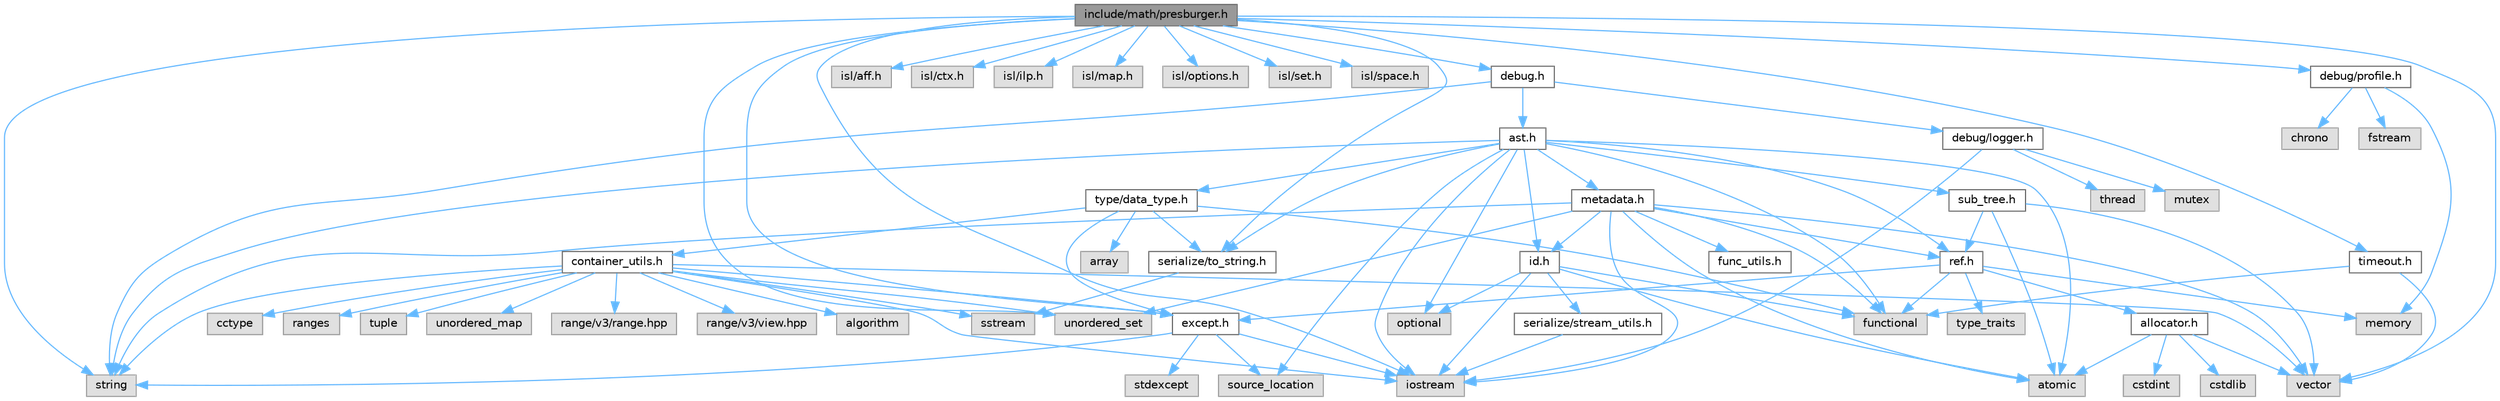 digraph "include/math/presburger.h"
{
 // LATEX_PDF_SIZE
  bgcolor="transparent";
  edge [fontname=Helvetica,fontsize=10,labelfontname=Helvetica,labelfontsize=10];
  node [fontname=Helvetica,fontsize=10,shape=box,height=0.2,width=0.4];
  Node1 [label="include/math/presburger.h",height=0.2,width=0.4,color="gray40", fillcolor="grey60", style="filled", fontcolor="black",tooltip=" "];
  Node1 -> Node2 [color="steelblue1",style="solid"];
  Node2 [label="iostream",height=0.2,width=0.4,color="grey60", fillcolor="#E0E0E0", style="filled",tooltip=" "];
  Node1 -> Node3 [color="steelblue1",style="solid"];
  Node3 [label="string",height=0.2,width=0.4,color="grey60", fillcolor="#E0E0E0", style="filled",tooltip=" "];
  Node1 -> Node4 [color="steelblue1",style="solid"];
  Node4 [label="unordered_set",height=0.2,width=0.4,color="grey60", fillcolor="#E0E0E0", style="filled",tooltip=" "];
  Node1 -> Node5 [color="steelblue1",style="solid"];
  Node5 [label="vector",height=0.2,width=0.4,color="grey60", fillcolor="#E0E0E0", style="filled",tooltip=" "];
  Node1 -> Node6 [color="steelblue1",style="solid"];
  Node6 [label="isl/aff.h",height=0.2,width=0.4,color="grey60", fillcolor="#E0E0E0", style="filled",tooltip=" "];
  Node1 -> Node7 [color="steelblue1",style="solid"];
  Node7 [label="isl/ctx.h",height=0.2,width=0.4,color="grey60", fillcolor="#E0E0E0", style="filled",tooltip=" "];
  Node1 -> Node8 [color="steelblue1",style="solid"];
  Node8 [label="isl/ilp.h",height=0.2,width=0.4,color="grey60", fillcolor="#E0E0E0", style="filled",tooltip=" "];
  Node1 -> Node9 [color="steelblue1",style="solid"];
  Node9 [label="isl/map.h",height=0.2,width=0.4,color="grey60", fillcolor="#E0E0E0", style="filled",tooltip=" "];
  Node1 -> Node10 [color="steelblue1",style="solid"];
  Node10 [label="isl/options.h",height=0.2,width=0.4,color="grey60", fillcolor="#E0E0E0", style="filled",tooltip=" "];
  Node1 -> Node11 [color="steelblue1",style="solid"];
  Node11 [label="isl/set.h",height=0.2,width=0.4,color="grey60", fillcolor="#E0E0E0", style="filled",tooltip=" "];
  Node1 -> Node12 [color="steelblue1",style="solid"];
  Node12 [label="isl/space.h",height=0.2,width=0.4,color="grey60", fillcolor="#E0E0E0", style="filled",tooltip=" "];
  Node1 -> Node13 [color="steelblue1",style="solid"];
  Node13 [label="debug.h",height=0.2,width=0.4,color="grey40", fillcolor="white", style="filled",URL="$debug_8h.html",tooltip=" "];
  Node13 -> Node3 [color="steelblue1",style="solid"];
  Node13 -> Node14 [color="steelblue1",style="solid"];
  Node14 [label="ast.h",height=0.2,width=0.4,color="grey40", fillcolor="white", style="filled",URL="$ast_8h.html",tooltip=" "];
  Node14 -> Node15 [color="steelblue1",style="solid"];
  Node15 [label="atomic",height=0.2,width=0.4,color="grey60", fillcolor="#E0E0E0", style="filled",tooltip=" "];
  Node14 -> Node16 [color="steelblue1",style="solid"];
  Node16 [label="functional",height=0.2,width=0.4,color="grey60", fillcolor="#E0E0E0", style="filled",tooltip=" "];
  Node14 -> Node2 [color="steelblue1",style="solid"];
  Node14 -> Node17 [color="steelblue1",style="solid"];
  Node17 [label="optional",height=0.2,width=0.4,color="grey60", fillcolor="#E0E0E0", style="filled",tooltip=" "];
  Node14 -> Node18 [color="steelblue1",style="solid"];
  Node18 [label="source_location",height=0.2,width=0.4,color="grey60", fillcolor="#E0E0E0", style="filled",tooltip=" "];
  Node14 -> Node3 [color="steelblue1",style="solid"];
  Node14 -> Node19 [color="steelblue1",style="solid"];
  Node19 [label="id.h",height=0.2,width=0.4,color="grey40", fillcolor="white", style="filled",URL="$id_8h.html",tooltip=" "];
  Node19 -> Node15 [color="steelblue1",style="solid"];
  Node19 -> Node16 [color="steelblue1",style="solid"];
  Node19 -> Node2 [color="steelblue1",style="solid"];
  Node19 -> Node17 [color="steelblue1",style="solid"];
  Node19 -> Node20 [color="steelblue1",style="solid"];
  Node20 [label="serialize/stream_utils.h",height=0.2,width=0.4,color="grey40", fillcolor="white", style="filled",URL="$stream__utils_8h.html",tooltip=" "];
  Node20 -> Node2 [color="steelblue1",style="solid"];
  Node14 -> Node21 [color="steelblue1",style="solid"];
  Node21 [label="metadata.h",height=0.2,width=0.4,color="grey40", fillcolor="white", style="filled",URL="$metadata_8h.html",tooltip=" "];
  Node21 -> Node15 [color="steelblue1",style="solid"];
  Node21 -> Node16 [color="steelblue1",style="solid"];
  Node21 -> Node2 [color="steelblue1",style="solid"];
  Node21 -> Node3 [color="steelblue1",style="solid"];
  Node21 -> Node4 [color="steelblue1",style="solid"];
  Node21 -> Node5 [color="steelblue1",style="solid"];
  Node21 -> Node22 [color="steelblue1",style="solid"];
  Node22 [label="func_utils.h",height=0.2,width=0.4,color="grey40", fillcolor="white", style="filled",URL="$func__utils_8h.html",tooltip=" "];
  Node21 -> Node19 [color="steelblue1",style="solid"];
  Node21 -> Node23 [color="steelblue1",style="solid"];
  Node23 [label="ref.h",height=0.2,width=0.4,color="grey40", fillcolor="white", style="filled",URL="$ref_8h.html",tooltip=" "];
  Node23 -> Node16 [color="steelblue1",style="solid"];
  Node23 -> Node24 [color="steelblue1",style="solid"];
  Node24 [label="memory",height=0.2,width=0.4,color="grey60", fillcolor="#E0E0E0", style="filled",tooltip=" "];
  Node23 -> Node25 [color="steelblue1",style="solid"];
  Node25 [label="type_traits",height=0.2,width=0.4,color="grey60", fillcolor="#E0E0E0", style="filled",tooltip=" "];
  Node23 -> Node26 [color="steelblue1",style="solid"];
  Node26 [label="allocator.h",height=0.2,width=0.4,color="grey40", fillcolor="white", style="filled",URL="$allocator_8h.html",tooltip=" "];
  Node26 -> Node15 [color="steelblue1",style="solid"];
  Node26 -> Node27 [color="steelblue1",style="solid"];
  Node27 [label="cstdint",height=0.2,width=0.4,color="grey60", fillcolor="#E0E0E0", style="filled",tooltip=" "];
  Node26 -> Node28 [color="steelblue1",style="solid"];
  Node28 [label="cstdlib",height=0.2,width=0.4,color="grey60", fillcolor="#E0E0E0", style="filled",tooltip=" "];
  Node26 -> Node5 [color="steelblue1",style="solid"];
  Node23 -> Node29 [color="steelblue1",style="solid"];
  Node29 [label="except.h",height=0.2,width=0.4,color="grey40", fillcolor="white", style="filled",URL="$except_8h.html",tooltip=" "];
  Node29 -> Node2 [color="steelblue1",style="solid"];
  Node29 -> Node18 [color="steelblue1",style="solid"];
  Node29 -> Node30 [color="steelblue1",style="solid"];
  Node30 [label="stdexcept",height=0.2,width=0.4,color="grey60", fillcolor="#E0E0E0", style="filled",tooltip=" "];
  Node29 -> Node3 [color="steelblue1",style="solid"];
  Node14 -> Node23 [color="steelblue1",style="solid"];
  Node14 -> Node31 [color="steelblue1",style="solid"];
  Node31 [label="serialize/to_string.h",height=0.2,width=0.4,color="grey40", fillcolor="white", style="filled",URL="$to__string_8h.html",tooltip=" "];
  Node31 -> Node32 [color="steelblue1",style="solid"];
  Node32 [label="sstream",height=0.2,width=0.4,color="grey60", fillcolor="#E0E0E0", style="filled",tooltip=" "];
  Node14 -> Node33 [color="steelblue1",style="solid"];
  Node33 [label="sub_tree.h",height=0.2,width=0.4,color="grey40", fillcolor="white", style="filled",URL="$sub__tree_8h.html",tooltip=" "];
  Node33 -> Node15 [color="steelblue1",style="solid"];
  Node33 -> Node5 [color="steelblue1",style="solid"];
  Node33 -> Node23 [color="steelblue1",style="solid"];
  Node14 -> Node34 [color="steelblue1",style="solid"];
  Node34 [label="type/data_type.h",height=0.2,width=0.4,color="grey40", fillcolor="white", style="filled",URL="$data__type_8h.html",tooltip=" "];
  Node34 -> Node35 [color="steelblue1",style="solid"];
  Node35 [label="array",height=0.2,width=0.4,color="grey60", fillcolor="#E0E0E0", style="filled",tooltip=" "];
  Node34 -> Node16 [color="steelblue1",style="solid"];
  Node34 -> Node36 [color="steelblue1",style="solid"];
  Node36 [label="container_utils.h",height=0.2,width=0.4,color="grey40", fillcolor="white", style="filled",URL="$container__utils_8h.html",tooltip=" "];
  Node36 -> Node37 [color="steelblue1",style="solid"];
  Node37 [label="algorithm",height=0.2,width=0.4,color="grey60", fillcolor="#E0E0E0", style="filled",tooltip=" "];
  Node36 -> Node38 [color="steelblue1",style="solid"];
  Node38 [label="cctype",height=0.2,width=0.4,color="grey60", fillcolor="#E0E0E0", style="filled",tooltip=" "];
  Node36 -> Node2 [color="steelblue1",style="solid"];
  Node36 -> Node39 [color="steelblue1",style="solid"];
  Node39 [label="ranges",height=0.2,width=0.4,color="grey60", fillcolor="#E0E0E0", style="filled",tooltip=" "];
  Node36 -> Node32 [color="steelblue1",style="solid"];
  Node36 -> Node3 [color="steelblue1",style="solid"];
  Node36 -> Node40 [color="steelblue1",style="solid"];
  Node40 [label="tuple",height=0.2,width=0.4,color="grey60", fillcolor="#E0E0E0", style="filled",tooltip=" "];
  Node36 -> Node41 [color="steelblue1",style="solid"];
  Node41 [label="unordered_map",height=0.2,width=0.4,color="grey60", fillcolor="#E0E0E0", style="filled",tooltip=" "];
  Node36 -> Node4 [color="steelblue1",style="solid"];
  Node36 -> Node5 [color="steelblue1",style="solid"];
  Node36 -> Node42 [color="steelblue1",style="solid"];
  Node42 [label="range/v3/range.hpp",height=0.2,width=0.4,color="grey60", fillcolor="#E0E0E0", style="filled",tooltip=" "];
  Node36 -> Node43 [color="steelblue1",style="solid"];
  Node43 [label="range/v3/view.hpp",height=0.2,width=0.4,color="grey60", fillcolor="#E0E0E0", style="filled",tooltip=" "];
  Node36 -> Node29 [color="steelblue1",style="solid"];
  Node34 -> Node29 [color="steelblue1",style="solid"];
  Node34 -> Node31 [color="steelblue1",style="solid"];
  Node13 -> Node44 [color="steelblue1",style="solid"];
  Node44 [label="debug/logger.h",height=0.2,width=0.4,color="grey40", fillcolor="white", style="filled",URL="$logger_8h.html",tooltip=" "];
  Node44 -> Node2 [color="steelblue1",style="solid"];
  Node44 -> Node45 [color="steelblue1",style="solid"];
  Node45 [label="mutex",height=0.2,width=0.4,color="grey60", fillcolor="#E0E0E0", style="filled",tooltip=" "];
  Node44 -> Node46 [color="steelblue1",style="solid"];
  Node46 [label="thread",height=0.2,width=0.4,color="grey60", fillcolor="#E0E0E0", style="filled",tooltip=" "];
  Node1 -> Node47 [color="steelblue1",style="solid"];
  Node47 [label="debug/profile.h",height=0.2,width=0.4,color="grey40", fillcolor="white", style="filled",URL="$profile_8h.html",tooltip=" "];
  Node47 -> Node48 [color="steelblue1",style="solid"];
  Node48 [label="chrono",height=0.2,width=0.4,color="grey60", fillcolor="#E0E0E0", style="filled",tooltip=" "];
  Node47 -> Node49 [color="steelblue1",style="solid"];
  Node49 [label="fstream",height=0.2,width=0.4,color="grey60", fillcolor="#E0E0E0", style="filled",tooltip=" "];
  Node47 -> Node24 [color="steelblue1",style="solid"];
  Node1 -> Node29 [color="steelblue1",style="solid"];
  Node1 -> Node31 [color="steelblue1",style="solid"];
  Node1 -> Node50 [color="steelblue1",style="solid"];
  Node50 [label="timeout.h",height=0.2,width=0.4,color="grey40", fillcolor="white", style="filled",URL="$timeout_8h.html",tooltip=" "];
  Node50 -> Node16 [color="steelblue1",style="solid"];
  Node50 -> Node5 [color="steelblue1",style="solid"];
}
